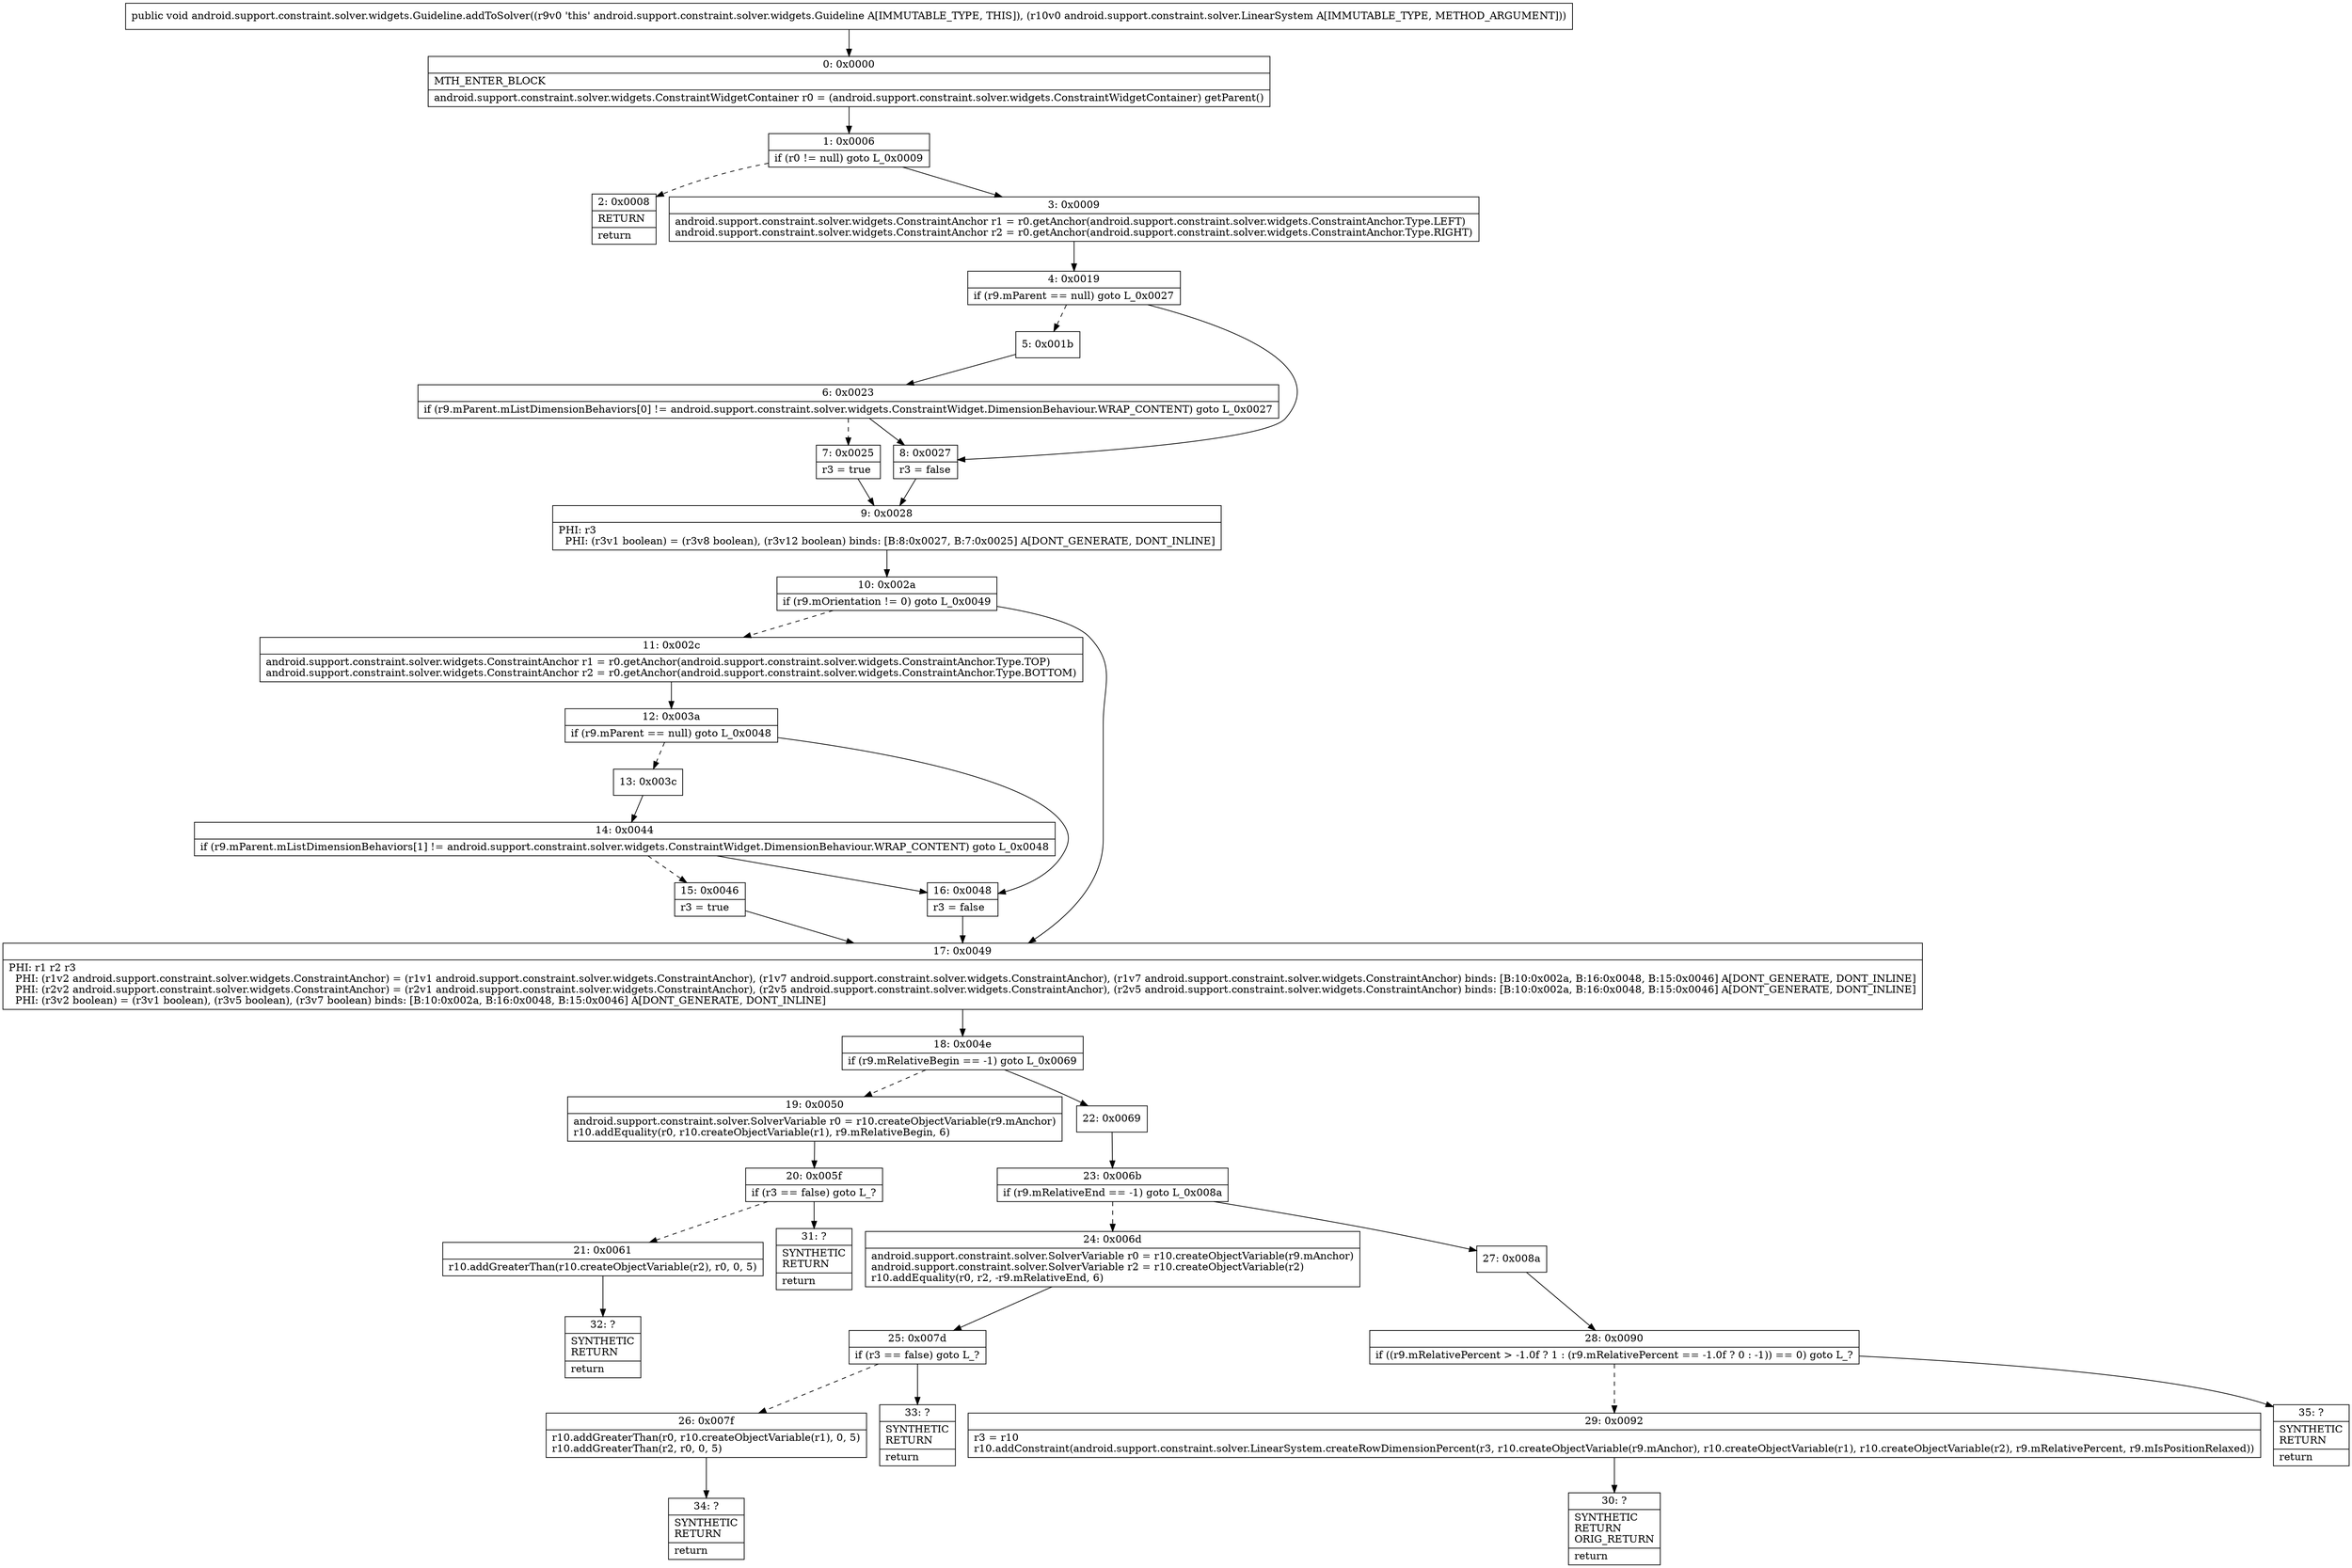 digraph "CFG forandroid.support.constraint.solver.widgets.Guideline.addToSolver(Landroid\/support\/constraint\/solver\/LinearSystem;)V" {
Node_0 [shape=record,label="{0\:\ 0x0000|MTH_ENTER_BLOCK\l|android.support.constraint.solver.widgets.ConstraintWidgetContainer r0 = (android.support.constraint.solver.widgets.ConstraintWidgetContainer) getParent()\l}"];
Node_1 [shape=record,label="{1\:\ 0x0006|if (r0 != null) goto L_0x0009\l}"];
Node_2 [shape=record,label="{2\:\ 0x0008|RETURN\l|return\l}"];
Node_3 [shape=record,label="{3\:\ 0x0009|android.support.constraint.solver.widgets.ConstraintAnchor r1 = r0.getAnchor(android.support.constraint.solver.widgets.ConstraintAnchor.Type.LEFT)\landroid.support.constraint.solver.widgets.ConstraintAnchor r2 = r0.getAnchor(android.support.constraint.solver.widgets.ConstraintAnchor.Type.RIGHT)\l}"];
Node_4 [shape=record,label="{4\:\ 0x0019|if (r9.mParent == null) goto L_0x0027\l}"];
Node_5 [shape=record,label="{5\:\ 0x001b}"];
Node_6 [shape=record,label="{6\:\ 0x0023|if (r9.mParent.mListDimensionBehaviors[0] != android.support.constraint.solver.widgets.ConstraintWidget.DimensionBehaviour.WRAP_CONTENT) goto L_0x0027\l}"];
Node_7 [shape=record,label="{7\:\ 0x0025|r3 = true\l}"];
Node_8 [shape=record,label="{8\:\ 0x0027|r3 = false\l}"];
Node_9 [shape=record,label="{9\:\ 0x0028|PHI: r3 \l  PHI: (r3v1 boolean) = (r3v8 boolean), (r3v12 boolean) binds: [B:8:0x0027, B:7:0x0025] A[DONT_GENERATE, DONT_INLINE]\l}"];
Node_10 [shape=record,label="{10\:\ 0x002a|if (r9.mOrientation != 0) goto L_0x0049\l}"];
Node_11 [shape=record,label="{11\:\ 0x002c|android.support.constraint.solver.widgets.ConstraintAnchor r1 = r0.getAnchor(android.support.constraint.solver.widgets.ConstraintAnchor.Type.TOP)\landroid.support.constraint.solver.widgets.ConstraintAnchor r2 = r0.getAnchor(android.support.constraint.solver.widgets.ConstraintAnchor.Type.BOTTOM)\l}"];
Node_12 [shape=record,label="{12\:\ 0x003a|if (r9.mParent == null) goto L_0x0048\l}"];
Node_13 [shape=record,label="{13\:\ 0x003c}"];
Node_14 [shape=record,label="{14\:\ 0x0044|if (r9.mParent.mListDimensionBehaviors[1] != android.support.constraint.solver.widgets.ConstraintWidget.DimensionBehaviour.WRAP_CONTENT) goto L_0x0048\l}"];
Node_15 [shape=record,label="{15\:\ 0x0046|r3 = true\l}"];
Node_16 [shape=record,label="{16\:\ 0x0048|r3 = false\l}"];
Node_17 [shape=record,label="{17\:\ 0x0049|PHI: r1 r2 r3 \l  PHI: (r1v2 android.support.constraint.solver.widgets.ConstraintAnchor) = (r1v1 android.support.constraint.solver.widgets.ConstraintAnchor), (r1v7 android.support.constraint.solver.widgets.ConstraintAnchor), (r1v7 android.support.constraint.solver.widgets.ConstraintAnchor) binds: [B:10:0x002a, B:16:0x0048, B:15:0x0046] A[DONT_GENERATE, DONT_INLINE]\l  PHI: (r2v2 android.support.constraint.solver.widgets.ConstraintAnchor) = (r2v1 android.support.constraint.solver.widgets.ConstraintAnchor), (r2v5 android.support.constraint.solver.widgets.ConstraintAnchor), (r2v5 android.support.constraint.solver.widgets.ConstraintAnchor) binds: [B:10:0x002a, B:16:0x0048, B:15:0x0046] A[DONT_GENERATE, DONT_INLINE]\l  PHI: (r3v2 boolean) = (r3v1 boolean), (r3v5 boolean), (r3v7 boolean) binds: [B:10:0x002a, B:16:0x0048, B:15:0x0046] A[DONT_GENERATE, DONT_INLINE]\l}"];
Node_18 [shape=record,label="{18\:\ 0x004e|if (r9.mRelativeBegin == \-1) goto L_0x0069\l}"];
Node_19 [shape=record,label="{19\:\ 0x0050|android.support.constraint.solver.SolverVariable r0 = r10.createObjectVariable(r9.mAnchor)\lr10.addEquality(r0, r10.createObjectVariable(r1), r9.mRelativeBegin, 6)\l}"];
Node_20 [shape=record,label="{20\:\ 0x005f|if (r3 == false) goto L_?\l}"];
Node_21 [shape=record,label="{21\:\ 0x0061|r10.addGreaterThan(r10.createObjectVariable(r2), r0, 0, 5)\l}"];
Node_22 [shape=record,label="{22\:\ 0x0069}"];
Node_23 [shape=record,label="{23\:\ 0x006b|if (r9.mRelativeEnd == \-1) goto L_0x008a\l}"];
Node_24 [shape=record,label="{24\:\ 0x006d|android.support.constraint.solver.SolverVariable r0 = r10.createObjectVariable(r9.mAnchor)\landroid.support.constraint.solver.SolverVariable r2 = r10.createObjectVariable(r2)\lr10.addEquality(r0, r2, \-r9.mRelativeEnd, 6)\l}"];
Node_25 [shape=record,label="{25\:\ 0x007d|if (r3 == false) goto L_?\l}"];
Node_26 [shape=record,label="{26\:\ 0x007f|r10.addGreaterThan(r0, r10.createObjectVariable(r1), 0, 5)\lr10.addGreaterThan(r2, r0, 0, 5)\l}"];
Node_27 [shape=record,label="{27\:\ 0x008a}"];
Node_28 [shape=record,label="{28\:\ 0x0090|if ((r9.mRelativePercent \> \-1.0f ? 1 : (r9.mRelativePercent == \-1.0f ? 0 : \-1)) == 0) goto L_?\l}"];
Node_29 [shape=record,label="{29\:\ 0x0092|r3 = r10\lr10.addConstraint(android.support.constraint.solver.LinearSystem.createRowDimensionPercent(r3, r10.createObjectVariable(r9.mAnchor), r10.createObjectVariable(r1), r10.createObjectVariable(r2), r9.mRelativePercent, r9.mIsPositionRelaxed))\l}"];
Node_30 [shape=record,label="{30\:\ ?|SYNTHETIC\lRETURN\lORIG_RETURN\l|return\l}"];
Node_31 [shape=record,label="{31\:\ ?|SYNTHETIC\lRETURN\l|return\l}"];
Node_32 [shape=record,label="{32\:\ ?|SYNTHETIC\lRETURN\l|return\l}"];
Node_33 [shape=record,label="{33\:\ ?|SYNTHETIC\lRETURN\l|return\l}"];
Node_34 [shape=record,label="{34\:\ ?|SYNTHETIC\lRETURN\l|return\l}"];
Node_35 [shape=record,label="{35\:\ ?|SYNTHETIC\lRETURN\l|return\l}"];
MethodNode[shape=record,label="{public void android.support.constraint.solver.widgets.Guideline.addToSolver((r9v0 'this' android.support.constraint.solver.widgets.Guideline A[IMMUTABLE_TYPE, THIS]), (r10v0 android.support.constraint.solver.LinearSystem A[IMMUTABLE_TYPE, METHOD_ARGUMENT])) }"];
MethodNode -> Node_0;
Node_0 -> Node_1;
Node_1 -> Node_2[style=dashed];
Node_1 -> Node_3;
Node_3 -> Node_4;
Node_4 -> Node_5[style=dashed];
Node_4 -> Node_8;
Node_5 -> Node_6;
Node_6 -> Node_7[style=dashed];
Node_6 -> Node_8;
Node_7 -> Node_9;
Node_8 -> Node_9;
Node_9 -> Node_10;
Node_10 -> Node_11[style=dashed];
Node_10 -> Node_17;
Node_11 -> Node_12;
Node_12 -> Node_13[style=dashed];
Node_12 -> Node_16;
Node_13 -> Node_14;
Node_14 -> Node_15[style=dashed];
Node_14 -> Node_16;
Node_15 -> Node_17;
Node_16 -> Node_17;
Node_17 -> Node_18;
Node_18 -> Node_19[style=dashed];
Node_18 -> Node_22;
Node_19 -> Node_20;
Node_20 -> Node_21[style=dashed];
Node_20 -> Node_31;
Node_21 -> Node_32;
Node_22 -> Node_23;
Node_23 -> Node_24[style=dashed];
Node_23 -> Node_27;
Node_24 -> Node_25;
Node_25 -> Node_26[style=dashed];
Node_25 -> Node_33;
Node_26 -> Node_34;
Node_27 -> Node_28;
Node_28 -> Node_29[style=dashed];
Node_28 -> Node_35;
Node_29 -> Node_30;
}

